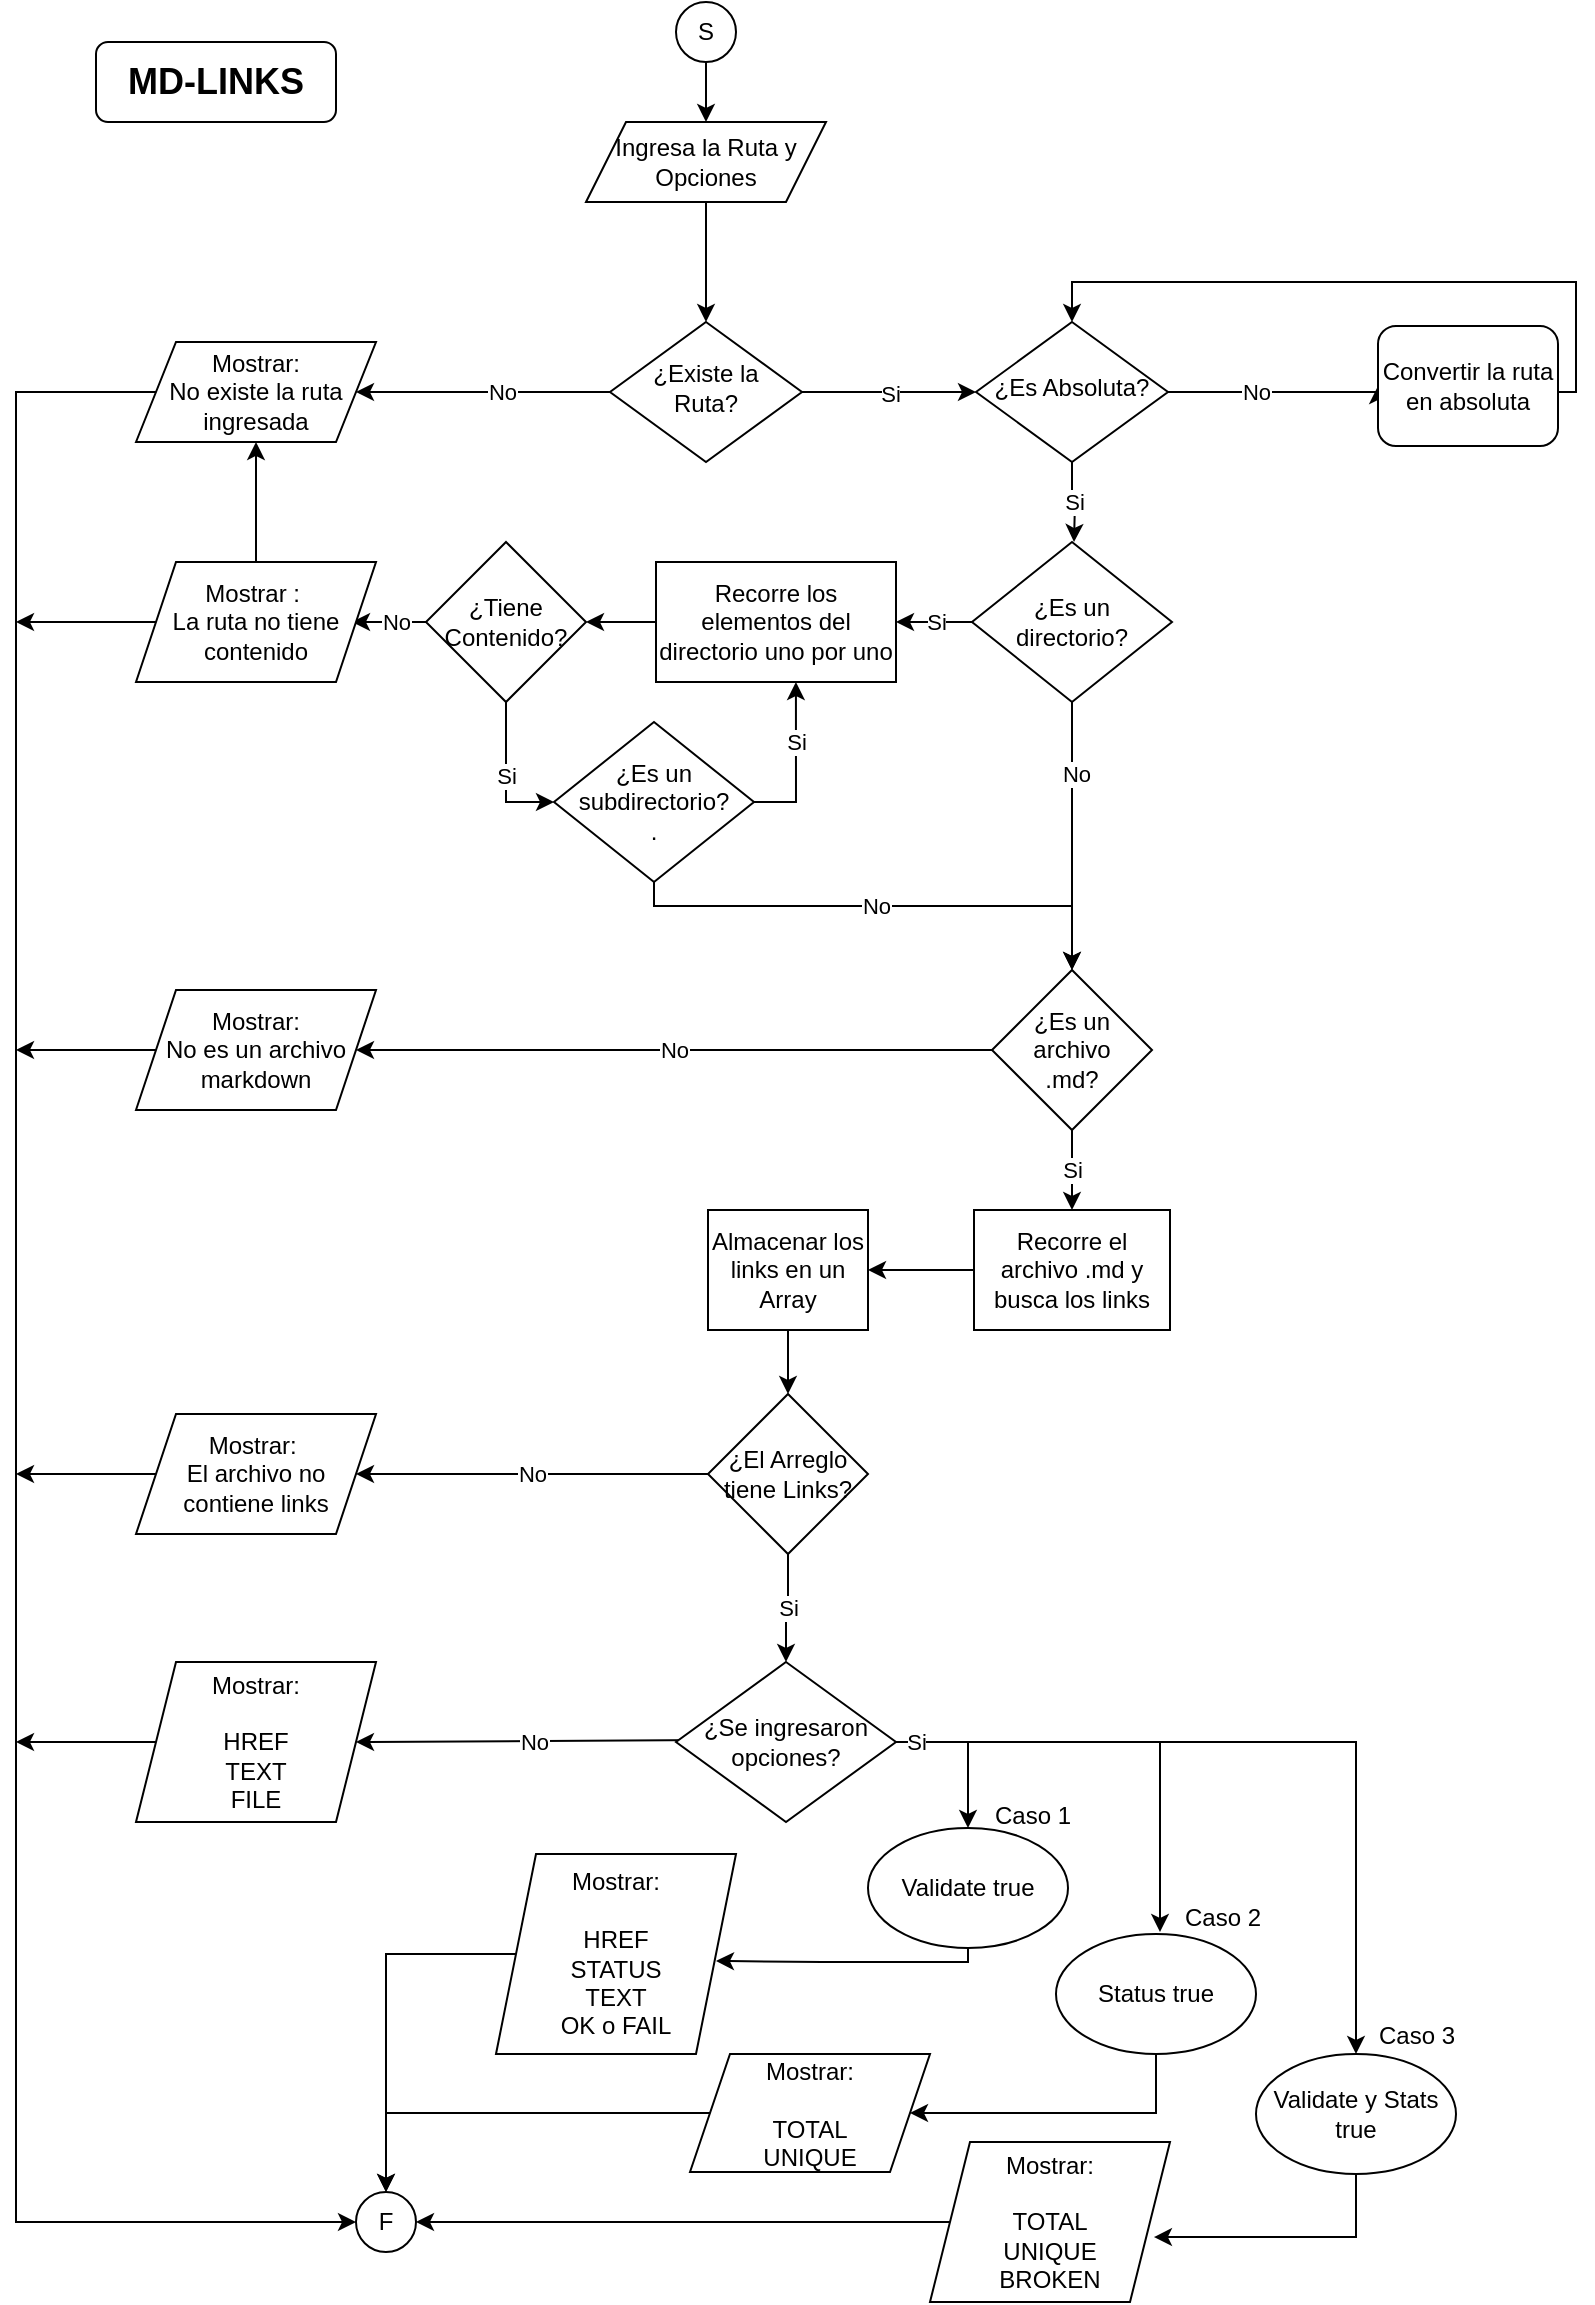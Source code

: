 <mxfile version="20.2.3" type="device"><diagram id="C5RBs43oDa-KdzZeNtuy" name="Page-1"><mxGraphModel dx="3407" dy="1385" grid="1" gridSize="10" guides="1" tooltips="1" connect="1" arrows="1" fold="1" page="1" pageScale="1" pageWidth="827" pageHeight="1169" math="0" shadow="0"><root><mxCell id="WIyWlLk6GJQsqaUBKTNV-0"/><mxCell id="WIyWlLk6GJQsqaUBKTNV-1" parent="WIyWlLk6GJQsqaUBKTNV-0"/><mxCell id="WIyWlLk6GJQsqaUBKTNV-3" value="&lt;font style=&quot;font-size: 18px;&quot;&gt;&lt;b&gt;MD-LINKS&lt;/b&gt;&lt;/font&gt;" style="rounded=1;whiteSpace=wrap;html=1;fontSize=12;glass=0;strokeWidth=1;shadow=0;" parent="WIyWlLk6GJQsqaUBKTNV-1" vertex="1"><mxGeometry x="60" y="30" width="120" height="40" as="geometry"/></mxCell><mxCell id="R_PLA0tTAfF_nSEwBDOq-20" value="Si" style="edgeStyle=orthogonalEdgeStyle;rounded=0;orthogonalLoop=1;jettySize=auto;html=1;exitX=1;exitY=0.5;exitDx=0;exitDy=0;" edge="1" parent="WIyWlLk6GJQsqaUBKTNV-1" source="WIyWlLk6GJQsqaUBKTNV-6"><mxGeometry relative="1" as="geometry"><mxPoint x="500" y="205" as="targetPoint"/></mxGeometry></mxCell><mxCell id="R_PLA0tTAfF_nSEwBDOq-25" value="No" style="edgeStyle=orthogonalEdgeStyle;rounded=0;orthogonalLoop=1;jettySize=auto;html=1;" edge="1" parent="WIyWlLk6GJQsqaUBKTNV-1" source="WIyWlLk6GJQsqaUBKTNV-6" target="R_PLA0tTAfF_nSEwBDOq-9"><mxGeometry x="-0.149" relative="1" as="geometry"><mxPoint as="offset"/></mxGeometry></mxCell><mxCell id="WIyWlLk6GJQsqaUBKTNV-6" value="¿Existe la&lt;br&gt;Ruta?" style="rhombus;whiteSpace=wrap;html=1;shadow=0;fontFamily=Helvetica;fontSize=12;align=center;strokeWidth=1;spacing=6;spacingTop=-4;" parent="WIyWlLk6GJQsqaUBKTNV-1" vertex="1"><mxGeometry x="317" y="170" width="96" height="70" as="geometry"/></mxCell><mxCell id="R_PLA0tTAfF_nSEwBDOq-3" style="edgeStyle=orthogonalEdgeStyle;rounded=0;orthogonalLoop=1;jettySize=auto;html=1;" edge="1" parent="WIyWlLk6GJQsqaUBKTNV-1" source="R_PLA0tTAfF_nSEwBDOq-0" target="R_PLA0tTAfF_nSEwBDOq-1"><mxGeometry relative="1" as="geometry"/></mxCell><mxCell id="R_PLA0tTAfF_nSEwBDOq-0" value="S" style="ellipse;whiteSpace=wrap;html=1;aspect=fixed;" vertex="1" parent="WIyWlLk6GJQsqaUBKTNV-1"><mxGeometry x="350" y="10" width="30" height="30" as="geometry"/></mxCell><mxCell id="R_PLA0tTAfF_nSEwBDOq-4" style="edgeStyle=orthogonalEdgeStyle;rounded=0;orthogonalLoop=1;jettySize=auto;html=1;entryX=0.5;entryY=0;entryDx=0;entryDy=0;" edge="1" parent="WIyWlLk6GJQsqaUBKTNV-1" source="R_PLA0tTAfF_nSEwBDOq-1" target="WIyWlLk6GJQsqaUBKTNV-6"><mxGeometry relative="1" as="geometry"/></mxCell><mxCell id="R_PLA0tTAfF_nSEwBDOq-1" value="Ingresa la Ruta y Opciones" style="shape=parallelogram;perimeter=parallelogramPerimeter;whiteSpace=wrap;html=1;fixedSize=1;" vertex="1" parent="WIyWlLk6GJQsqaUBKTNV-1"><mxGeometry x="305" y="70" width="120" height="40" as="geometry"/></mxCell><mxCell id="R_PLA0tTAfF_nSEwBDOq-132" style="edgeStyle=orthogonalEdgeStyle;rounded=0;orthogonalLoop=1;jettySize=auto;html=1;entryX=0;entryY=0.5;entryDx=0;entryDy=0;" edge="1" parent="WIyWlLk6GJQsqaUBKTNV-1" source="R_PLA0tTAfF_nSEwBDOq-9" target="R_PLA0tTAfF_nSEwBDOq-99"><mxGeometry relative="1" as="geometry"><Array as="points"><mxPoint x="20" y="205"/><mxPoint x="20" y="1120"/></Array></mxGeometry></mxCell><mxCell id="R_PLA0tTAfF_nSEwBDOq-9" value="Mostrar:&lt;br&gt;No existe la ruta ingresada" style="shape=parallelogram;perimeter=parallelogramPerimeter;whiteSpace=wrap;html=1;fixedSize=1;" vertex="1" parent="WIyWlLk6GJQsqaUBKTNV-1"><mxGeometry x="80" y="180" width="120" height="50" as="geometry"/></mxCell><mxCell id="R_PLA0tTAfF_nSEwBDOq-22" style="edgeStyle=orthogonalEdgeStyle;rounded=0;orthogonalLoop=1;jettySize=auto;html=1;exitX=1;exitY=0.5;exitDx=0;exitDy=0;entryX=0;entryY=0.5;entryDx=0;entryDy=0;" edge="1" parent="WIyWlLk6GJQsqaUBKTNV-1" target="R_PLA0tTAfF_nSEwBDOq-26"><mxGeometry relative="1" as="geometry"><mxPoint x="680" y="201.0" as="targetPoint"/><mxPoint x="585.0" y="205" as="sourcePoint"/><Array as="points"><mxPoint x="701" y="205"/></Array></mxGeometry></mxCell><mxCell id="R_PLA0tTAfF_nSEwBDOq-23" value="No" style="edgeLabel;html=1;align=center;verticalAlign=middle;resizable=0;points=[];" vertex="1" connectable="0" parent="R_PLA0tTAfF_nSEwBDOq-22"><mxGeometry x="0.094" y="-1" relative="1" as="geometry"><mxPoint x="-10" y="-1" as="offset"/></mxGeometry></mxCell><mxCell id="R_PLA0tTAfF_nSEwBDOq-27" value="Si" style="edgeStyle=orthogonalEdgeStyle;rounded=0;orthogonalLoop=1;jettySize=auto;html=1;exitX=0.5;exitY=1;exitDx=0;exitDy=0;" edge="1" parent="WIyWlLk6GJQsqaUBKTNV-1" source="R_PLA0tTAfF_nSEwBDOq-21"><mxGeometry relative="1" as="geometry"><mxPoint x="549" y="280" as="targetPoint"/></mxGeometry></mxCell><mxCell id="R_PLA0tTAfF_nSEwBDOq-21" value="¿Es Absoluta?" style="rhombus;whiteSpace=wrap;html=1;shadow=0;fontFamily=Helvetica;fontSize=12;align=center;strokeWidth=1;spacing=6;spacingTop=-4;" vertex="1" parent="WIyWlLk6GJQsqaUBKTNV-1"><mxGeometry x="500" y="170" width="96" height="70" as="geometry"/></mxCell><mxCell id="R_PLA0tTAfF_nSEwBDOq-31" style="edgeStyle=orthogonalEdgeStyle;rounded=0;orthogonalLoop=1;jettySize=auto;html=1;exitX=1;exitY=0.5;exitDx=0;exitDy=0;" edge="1" parent="WIyWlLk6GJQsqaUBKTNV-1" source="R_PLA0tTAfF_nSEwBDOq-26" target="R_PLA0tTAfF_nSEwBDOq-21"><mxGeometry relative="1" as="geometry"><Array as="points"><mxPoint x="770" y="205"/><mxPoint x="800" y="205"/><mxPoint x="800" y="150"/><mxPoint x="548" y="150"/></Array></mxGeometry></mxCell><mxCell id="R_PLA0tTAfF_nSEwBDOq-26" value="Convertir la ruta en absoluta" style="rounded=1;whiteSpace=wrap;html=1;" vertex="1" parent="WIyWlLk6GJQsqaUBKTNV-1"><mxGeometry x="701" y="172" width="90" height="60" as="geometry"/></mxCell><mxCell id="R_PLA0tTAfF_nSEwBDOq-34" value="Si" style="edgeStyle=orthogonalEdgeStyle;rounded=0;orthogonalLoop=1;jettySize=auto;html=1;" edge="1" parent="WIyWlLk6GJQsqaUBKTNV-1" source="R_PLA0tTAfF_nSEwBDOq-28" target="R_PLA0tTAfF_nSEwBDOq-33"><mxGeometry x="0.048" relative="1" as="geometry"><mxPoint as="offset"/></mxGeometry></mxCell><mxCell id="R_PLA0tTAfF_nSEwBDOq-42" value="No" style="edgeStyle=orthogonalEdgeStyle;rounded=0;orthogonalLoop=1;jettySize=auto;html=1;" edge="1" parent="WIyWlLk6GJQsqaUBKTNV-1" source="R_PLA0tTAfF_nSEwBDOq-28" target="R_PLA0tTAfF_nSEwBDOq-44"><mxGeometry x="-0.467" y="2" relative="1" as="geometry"><mxPoint x="548" y="510" as="targetPoint"/><mxPoint as="offset"/></mxGeometry></mxCell><mxCell id="R_PLA0tTAfF_nSEwBDOq-28" value="¿Es un &lt;br&gt;directorio?" style="rhombus;whiteSpace=wrap;html=1;" vertex="1" parent="WIyWlLk6GJQsqaUBKTNV-1"><mxGeometry x="498" y="280" width="100" height="80" as="geometry"/></mxCell><mxCell id="R_PLA0tTAfF_nSEwBDOq-36" value="" style="edgeStyle=orthogonalEdgeStyle;rounded=0;orthogonalLoop=1;jettySize=auto;html=1;" edge="1" parent="WIyWlLk6GJQsqaUBKTNV-1" source="R_PLA0tTAfF_nSEwBDOq-33" target="R_PLA0tTAfF_nSEwBDOq-35"><mxGeometry relative="1" as="geometry"/></mxCell><mxCell id="R_PLA0tTAfF_nSEwBDOq-33" value="Recorre los elementos del directorio uno por uno" style="whiteSpace=wrap;html=1;" vertex="1" parent="WIyWlLk6GJQsqaUBKTNV-1"><mxGeometry x="340" y="290" width="120" height="60" as="geometry"/></mxCell><mxCell id="R_PLA0tTAfF_nSEwBDOq-38" value="" style="edgeStyle=orthogonalEdgeStyle;rounded=0;orthogonalLoop=1;jettySize=auto;html=1;" edge="1" parent="WIyWlLk6GJQsqaUBKTNV-1" source="R_PLA0tTAfF_nSEwBDOq-35" target="R_PLA0tTAfF_nSEwBDOq-9"><mxGeometry relative="1" as="geometry"/></mxCell><mxCell id="R_PLA0tTAfF_nSEwBDOq-39" value="No" style="edgeStyle=orthogonalEdgeStyle;rounded=0;orthogonalLoop=1;jettySize=auto;html=1;entryX=1;entryY=0.5;entryDx=0;entryDy=0;" edge="1" parent="WIyWlLk6GJQsqaUBKTNV-1"><mxGeometry x="-0.257" relative="1" as="geometry"><mxPoint x="223.0" y="320.0" as="sourcePoint"/><mxPoint x="188" y="320" as="targetPoint"/><mxPoint as="offset"/></mxGeometry></mxCell><mxCell id="R_PLA0tTAfF_nSEwBDOq-40" value="Si" style="edgeStyle=orthogonalEdgeStyle;rounded=0;orthogonalLoop=1;jettySize=auto;html=1;entryX=0;entryY=0.5;entryDx=0;entryDy=0;" edge="1" parent="WIyWlLk6GJQsqaUBKTNV-1" source="R_PLA0tTAfF_nSEwBDOq-35" target="R_PLA0tTAfF_nSEwBDOq-41"><mxGeometry relative="1" as="geometry"><mxPoint x="265" y="410" as="targetPoint"/></mxGeometry></mxCell><mxCell id="R_PLA0tTAfF_nSEwBDOq-35" value="¿Tiene Contenido?" style="rhombus;whiteSpace=wrap;html=1;" vertex="1" parent="WIyWlLk6GJQsqaUBKTNV-1"><mxGeometry x="225" y="280" width="80" height="80" as="geometry"/></mxCell><mxCell id="R_PLA0tTAfF_nSEwBDOq-136" style="edgeStyle=orthogonalEdgeStyle;rounded=0;orthogonalLoop=1;jettySize=auto;html=1;" edge="1" parent="WIyWlLk6GJQsqaUBKTNV-1" source="R_PLA0tTAfF_nSEwBDOq-37"><mxGeometry relative="1" as="geometry"><mxPoint x="20" y="320" as="targetPoint"/></mxGeometry></mxCell><mxCell id="R_PLA0tTAfF_nSEwBDOq-37" value="Mostrar :&amp;nbsp;&lt;br&gt;La ruta no tiene contenido" style="shape=parallelogram;perimeter=parallelogramPerimeter;whiteSpace=wrap;html=1;fixedSize=1;" vertex="1" parent="WIyWlLk6GJQsqaUBKTNV-1"><mxGeometry x="80" y="290" width="120" height="60" as="geometry"/></mxCell><mxCell id="R_PLA0tTAfF_nSEwBDOq-49" value="Si" style="edgeStyle=orthogonalEdgeStyle;rounded=0;orthogonalLoop=1;jettySize=auto;html=1;entryX=0.583;entryY=1;entryDx=0;entryDy=0;entryPerimeter=0;exitX=1;exitY=0.5;exitDx=0;exitDy=0;" edge="1" parent="WIyWlLk6GJQsqaUBKTNV-1" source="R_PLA0tTAfF_nSEwBDOq-41" target="R_PLA0tTAfF_nSEwBDOq-33"><mxGeometry x="0.259" relative="1" as="geometry"><Array as="points"><mxPoint x="410" y="410"/></Array><mxPoint as="offset"/></mxGeometry></mxCell><mxCell id="R_PLA0tTAfF_nSEwBDOq-50" value="No" style="edgeStyle=orthogonalEdgeStyle;rounded=0;orthogonalLoop=1;jettySize=auto;html=1;exitX=0.5;exitY=1;exitDx=0;exitDy=0;entryX=0.5;entryY=0;entryDx=0;entryDy=0;" edge="1" parent="WIyWlLk6GJQsqaUBKTNV-1" target="R_PLA0tTAfF_nSEwBDOq-44"><mxGeometry relative="1" as="geometry"><mxPoint x="339" y="442" as="sourcePoint"/><mxPoint x="548.0" y="495" as="targetPoint"/><Array as="points"><mxPoint x="339" y="462"/><mxPoint x="548" y="462"/></Array></mxGeometry></mxCell><mxCell id="R_PLA0tTAfF_nSEwBDOq-41" value="¿Es un subdirectorio?&lt;br&gt;." style="rhombus;whiteSpace=wrap;html=1;" vertex="1" parent="WIyWlLk6GJQsqaUBKTNV-1"><mxGeometry x="289" y="370" width="100" height="80" as="geometry"/></mxCell><mxCell id="R_PLA0tTAfF_nSEwBDOq-48" value="No" style="edgeStyle=orthogonalEdgeStyle;rounded=0;orthogonalLoop=1;jettySize=auto;html=1;entryX=1;entryY=0.5;entryDx=0;entryDy=0;" edge="1" parent="WIyWlLk6GJQsqaUBKTNV-1" source="R_PLA0tTAfF_nSEwBDOq-44" target="R_PLA0tTAfF_nSEwBDOq-47"><mxGeometry relative="1" as="geometry"><mxPoint x="215" y="534" as="targetPoint"/></mxGeometry></mxCell><mxCell id="R_PLA0tTAfF_nSEwBDOq-54" value="Si" style="edgeStyle=orthogonalEdgeStyle;rounded=0;orthogonalLoop=1;jettySize=auto;html=1;" edge="1" parent="WIyWlLk6GJQsqaUBKTNV-1" source="R_PLA0tTAfF_nSEwBDOq-44" target="R_PLA0tTAfF_nSEwBDOq-53"><mxGeometry relative="1" as="geometry"/></mxCell><mxCell id="R_PLA0tTAfF_nSEwBDOq-44" value="¿Es un archivo &lt;br&gt;.md?" style="rhombus;whiteSpace=wrap;html=1;" vertex="1" parent="WIyWlLk6GJQsqaUBKTNV-1"><mxGeometry x="508" y="494" width="80" height="80" as="geometry"/></mxCell><mxCell id="R_PLA0tTAfF_nSEwBDOq-135" style="edgeStyle=orthogonalEdgeStyle;rounded=0;orthogonalLoop=1;jettySize=auto;html=1;" edge="1" parent="WIyWlLk6GJQsqaUBKTNV-1" source="R_PLA0tTAfF_nSEwBDOq-47"><mxGeometry relative="1" as="geometry"><mxPoint x="20" y="534" as="targetPoint"/></mxGeometry></mxCell><mxCell id="R_PLA0tTAfF_nSEwBDOq-47" value="Mostrar:&lt;br&gt;No es un archivo&lt;br&gt;markdown" style="shape=parallelogram;perimeter=parallelogramPerimeter;whiteSpace=wrap;html=1;fixedSize=1;" vertex="1" parent="WIyWlLk6GJQsqaUBKTNV-1"><mxGeometry x="80" y="504" width="120" height="60" as="geometry"/></mxCell><mxCell id="R_PLA0tTAfF_nSEwBDOq-58" value="" style="edgeStyle=orthogonalEdgeStyle;rounded=0;orthogonalLoop=1;jettySize=auto;html=1;entryX=1;entryY=0.5;entryDx=0;entryDy=0;" edge="1" parent="WIyWlLk6GJQsqaUBKTNV-1" source="R_PLA0tTAfF_nSEwBDOq-53" target="R_PLA0tTAfF_nSEwBDOq-62"><mxGeometry relative="1" as="geometry"/></mxCell><mxCell id="R_PLA0tTAfF_nSEwBDOq-53" value="Recorre el archivo .md y busca los links" style="whiteSpace=wrap;html=1;" vertex="1" parent="WIyWlLk6GJQsqaUBKTNV-1"><mxGeometry x="499" y="614" width="98" height="60" as="geometry"/></mxCell><mxCell id="R_PLA0tTAfF_nSEwBDOq-134" style="edgeStyle=orthogonalEdgeStyle;rounded=0;orthogonalLoop=1;jettySize=auto;html=1;" edge="1" parent="WIyWlLk6GJQsqaUBKTNV-1" source="R_PLA0tTAfF_nSEwBDOq-60"><mxGeometry relative="1" as="geometry"><mxPoint x="20" y="746" as="targetPoint"/></mxGeometry></mxCell><mxCell id="R_PLA0tTAfF_nSEwBDOq-60" value="Mostrar:&amp;nbsp;&lt;br&gt;El archivo no contiene links" style="shape=parallelogram;perimeter=parallelogramPerimeter;whiteSpace=wrap;html=1;fixedSize=1;" vertex="1" parent="WIyWlLk6GJQsqaUBKTNV-1"><mxGeometry x="80" y="716" width="120" height="60" as="geometry"/></mxCell><mxCell id="R_PLA0tTAfF_nSEwBDOq-66" value="" style="edgeStyle=orthogonalEdgeStyle;rounded=0;orthogonalLoop=1;jettySize=auto;html=1;" edge="1" parent="WIyWlLk6GJQsqaUBKTNV-1" source="R_PLA0tTAfF_nSEwBDOq-62" target="R_PLA0tTAfF_nSEwBDOq-65"><mxGeometry relative="1" as="geometry"/></mxCell><mxCell id="R_PLA0tTAfF_nSEwBDOq-62" value="Almacenar los links en un Array" style="whiteSpace=wrap;html=1;" vertex="1" parent="WIyWlLk6GJQsqaUBKTNV-1"><mxGeometry x="366" y="614" width="80" height="60" as="geometry"/></mxCell><mxCell id="R_PLA0tTAfF_nSEwBDOq-68" value="No" style="edgeStyle=orthogonalEdgeStyle;rounded=0;orthogonalLoop=1;jettySize=auto;html=1;entryX=1;entryY=0.5;entryDx=0;entryDy=0;" edge="1" parent="WIyWlLk6GJQsqaUBKTNV-1" source="R_PLA0tTAfF_nSEwBDOq-65" target="R_PLA0tTAfF_nSEwBDOq-60"><mxGeometry relative="1" as="geometry"><mxPoint x="261" y="746" as="targetPoint"/></mxGeometry></mxCell><mxCell id="R_PLA0tTAfF_nSEwBDOq-70" value="Si" style="edgeStyle=orthogonalEdgeStyle;rounded=0;orthogonalLoop=1;jettySize=auto;html=1;" edge="1" parent="WIyWlLk6GJQsqaUBKTNV-1" source="R_PLA0tTAfF_nSEwBDOq-65" target="R_PLA0tTAfF_nSEwBDOq-69"><mxGeometry relative="1" as="geometry"/></mxCell><mxCell id="R_PLA0tTAfF_nSEwBDOq-65" value="¿El Arreglo tiene Links?" style="rhombus;whiteSpace=wrap;html=1;" vertex="1" parent="WIyWlLk6GJQsqaUBKTNV-1"><mxGeometry x="366" y="706" width="80" height="80" as="geometry"/></mxCell><mxCell id="R_PLA0tTAfF_nSEwBDOq-73" value="No" style="edgeStyle=orthogonalEdgeStyle;rounded=0;orthogonalLoop=1;jettySize=auto;html=1;entryX=1;entryY=0.5;entryDx=0;entryDy=0;" edge="1" parent="WIyWlLk6GJQsqaUBKTNV-1" target="R_PLA0tTAfF_nSEwBDOq-72"><mxGeometry relative="1" as="geometry"><mxPoint x="367" y="879" as="sourcePoint"/><mxPoint x="306" y="930" as="targetPoint"/></mxGeometry></mxCell><mxCell id="R_PLA0tTAfF_nSEwBDOq-88" style="edgeStyle=orthogonalEdgeStyle;rounded=0;orthogonalLoop=1;jettySize=auto;html=1;exitX=1;exitY=0.5;exitDx=0;exitDy=0;" edge="1" parent="WIyWlLk6GJQsqaUBKTNV-1" source="R_PLA0tTAfF_nSEwBDOq-69"><mxGeometry relative="1" as="geometry"><mxPoint x="592" y="975" as="targetPoint"/><mxPoint x="452" y="865" as="sourcePoint"/><Array as="points"><mxPoint x="592" y="880"/></Array></mxGeometry></mxCell><mxCell id="R_PLA0tTAfF_nSEwBDOq-103" value="" style="edgeStyle=orthogonalEdgeStyle;rounded=0;orthogonalLoop=1;jettySize=auto;html=1;" edge="1" parent="WIyWlLk6GJQsqaUBKTNV-1" source="R_PLA0tTAfF_nSEwBDOq-69" target="R_PLA0tTAfF_nSEwBDOq-102"><mxGeometry relative="1" as="geometry"/></mxCell><mxCell id="R_PLA0tTAfF_nSEwBDOq-121" value="Si" style="edgeStyle=orthogonalEdgeStyle;rounded=0;orthogonalLoop=1;jettySize=auto;html=1;exitX=1;exitY=0.5;exitDx=0;exitDy=0;entryX=0.5;entryY=0;entryDx=0;entryDy=0;" edge="1" parent="WIyWlLk6GJQsqaUBKTNV-1" source="R_PLA0tTAfF_nSEwBDOq-69" target="R_PLA0tTAfF_nSEwBDOq-120"><mxGeometry x="-0.747" relative="1" as="geometry"><mxPoint as="offset"/></mxGeometry></mxCell><mxCell id="R_PLA0tTAfF_nSEwBDOq-69" value="¿Se ingresaron opciones?" style="rhombus;whiteSpace=wrap;html=1;" vertex="1" parent="WIyWlLk6GJQsqaUBKTNV-1"><mxGeometry x="350" y="840" width="110" height="80" as="geometry"/></mxCell><mxCell id="R_PLA0tTAfF_nSEwBDOq-133" style="edgeStyle=orthogonalEdgeStyle;rounded=0;orthogonalLoop=1;jettySize=auto;html=1;" edge="1" parent="WIyWlLk6GJQsqaUBKTNV-1" source="R_PLA0tTAfF_nSEwBDOq-72"><mxGeometry relative="1" as="geometry"><mxPoint x="20" y="880" as="targetPoint"/></mxGeometry></mxCell><mxCell id="R_PLA0tTAfF_nSEwBDOq-72" value="Mostrar:&lt;br&gt;&lt;br&gt;HREF&lt;br&gt;TEXT&lt;br&gt;FILE" style="shape=parallelogram;perimeter=parallelogramPerimeter;whiteSpace=wrap;html=1;fixedSize=1;" vertex="1" parent="WIyWlLk6GJQsqaUBKTNV-1"><mxGeometry x="80" y="840" width="120" height="80" as="geometry"/></mxCell><mxCell id="R_PLA0tTAfF_nSEwBDOq-91" value="Caso 1" style="text;html=1;align=center;verticalAlign=middle;resizable=0;points=[];autosize=1;strokeColor=none;fillColor=none;" vertex="1" parent="WIyWlLk6GJQsqaUBKTNV-1"><mxGeometry x="498" y="902" width="60" height="30" as="geometry"/></mxCell><mxCell id="R_PLA0tTAfF_nSEwBDOq-92" value="Caso 2" style="text;html=1;align=center;verticalAlign=middle;resizable=0;points=[];autosize=1;strokeColor=none;fillColor=none;" vertex="1" parent="WIyWlLk6GJQsqaUBKTNV-1"><mxGeometry x="593" y="953" width="60" height="30" as="geometry"/></mxCell><mxCell id="R_PLA0tTAfF_nSEwBDOq-96" value="Caso 3" style="text;html=1;align=center;verticalAlign=middle;resizable=0;points=[];autosize=1;strokeColor=none;fillColor=none;" vertex="1" parent="WIyWlLk6GJQsqaUBKTNV-1"><mxGeometry x="690" y="1012" width="60" height="30" as="geometry"/></mxCell><mxCell id="R_PLA0tTAfF_nSEwBDOq-99" value="F" style="ellipse;whiteSpace=wrap;html=1;aspect=fixed;" vertex="1" parent="WIyWlLk6GJQsqaUBKTNV-1"><mxGeometry x="190" y="1105" width="30" height="30" as="geometry"/></mxCell><mxCell id="R_PLA0tTAfF_nSEwBDOq-110" style="edgeStyle=orthogonalEdgeStyle;rounded=0;orthogonalLoop=1;jettySize=auto;html=1;entryX=1;entryY=0.5;entryDx=0;entryDy=0;" edge="1" parent="WIyWlLk6GJQsqaUBKTNV-1" source="R_PLA0tTAfF_nSEwBDOq-100" target="R_PLA0tTAfF_nSEwBDOq-99"><mxGeometry relative="1" as="geometry"/></mxCell><mxCell id="R_PLA0tTAfF_nSEwBDOq-100" value="Mostrar:&lt;br&gt;&lt;br&gt;TOTAL&lt;br&gt;UNIQUE&lt;br&gt;BROKEN" style="shape=parallelogram;perimeter=parallelogramPerimeter;whiteSpace=wrap;html=1;fixedSize=1;" vertex="1" parent="WIyWlLk6GJQsqaUBKTNV-1"><mxGeometry x="477" y="1080" width="120" height="80" as="geometry"/></mxCell><mxCell id="R_PLA0tTAfF_nSEwBDOq-109" style="edgeStyle=orthogonalEdgeStyle;rounded=0;orthogonalLoop=1;jettySize=auto;html=1;entryX=0.933;entryY=0.594;entryDx=0;entryDy=0;entryPerimeter=0;" edge="1" parent="WIyWlLk6GJQsqaUBKTNV-1" source="R_PLA0tTAfF_nSEwBDOq-102" target="R_PLA0tTAfF_nSEwBDOq-100"><mxGeometry relative="1" as="geometry"><Array as="points"><mxPoint x="690" y="1128"/></Array></mxGeometry></mxCell><mxCell id="R_PLA0tTAfF_nSEwBDOq-102" value="Validate y Stats true" style="ellipse;whiteSpace=wrap;html=1;" vertex="1" parent="WIyWlLk6GJQsqaUBKTNV-1"><mxGeometry x="640" y="1036" width="100" height="60" as="geometry"/></mxCell><mxCell id="R_PLA0tTAfF_nSEwBDOq-116" style="edgeStyle=orthogonalEdgeStyle;rounded=0;orthogonalLoop=1;jettySize=auto;html=1;exitX=0.5;exitY=1;exitDx=0;exitDy=0;entryX=1;entryY=0.5;entryDx=0;entryDy=0;" edge="1" parent="WIyWlLk6GJQsqaUBKTNV-1" source="R_PLA0tTAfF_nSEwBDOq-111" target="R_PLA0tTAfF_nSEwBDOq-117"><mxGeometry relative="1" as="geometry"><mxPoint x="450" y="1021" as="targetPoint"/><Array as="points"><mxPoint x="590" y="1066"/></Array></mxGeometry></mxCell><mxCell id="R_PLA0tTAfF_nSEwBDOq-111" value="Status true" style="ellipse;whiteSpace=wrap;html=1;" vertex="1" parent="WIyWlLk6GJQsqaUBKTNV-1"><mxGeometry x="540" y="976" width="100" height="60" as="geometry"/></mxCell><mxCell id="R_PLA0tTAfF_nSEwBDOq-118" style="edgeStyle=orthogonalEdgeStyle;rounded=0;orthogonalLoop=1;jettySize=auto;html=1;entryX=0.5;entryY=0;entryDx=0;entryDy=0;" edge="1" parent="WIyWlLk6GJQsqaUBKTNV-1" source="R_PLA0tTAfF_nSEwBDOq-117" target="R_PLA0tTAfF_nSEwBDOq-99"><mxGeometry relative="1" as="geometry"/></mxCell><mxCell id="R_PLA0tTAfF_nSEwBDOq-117" value="Mostrar:&lt;br&gt;&lt;br&gt;TOTAL&lt;br&gt;UNIQUE" style="shape=parallelogram;perimeter=parallelogramPerimeter;whiteSpace=wrap;html=1;fixedSize=1;" vertex="1" parent="WIyWlLk6GJQsqaUBKTNV-1"><mxGeometry x="357" y="1036" width="120" height="59" as="geometry"/></mxCell><mxCell id="R_PLA0tTAfF_nSEwBDOq-126" style="edgeStyle=orthogonalEdgeStyle;rounded=0;orthogonalLoop=1;jettySize=auto;html=1;exitX=0.5;exitY=1;exitDx=0;exitDy=0;entryX=1;entryY=0.5;entryDx=0;entryDy=0;" edge="1" parent="WIyWlLk6GJQsqaUBKTNV-1" source="R_PLA0tTAfF_nSEwBDOq-120"><mxGeometry relative="1" as="geometry"><mxPoint x="370" y="989.5" as="targetPoint"/><Array as="points"><mxPoint x="496" y="990"/><mxPoint x="423" y="990"/></Array></mxGeometry></mxCell><mxCell id="R_PLA0tTAfF_nSEwBDOq-120" value="Validate true" style="ellipse;whiteSpace=wrap;html=1;" vertex="1" parent="WIyWlLk6GJQsqaUBKTNV-1"><mxGeometry x="446" y="923" width="100" height="60" as="geometry"/></mxCell><mxCell id="R_PLA0tTAfF_nSEwBDOq-130" style="edgeStyle=orthogonalEdgeStyle;rounded=0;orthogonalLoop=1;jettySize=auto;html=1;exitX=0;exitY=0.5;exitDx=0;exitDy=0;entryX=0.5;entryY=0;entryDx=0;entryDy=0;" edge="1" parent="WIyWlLk6GJQsqaUBKTNV-1" source="R_PLA0tTAfF_nSEwBDOq-129" target="R_PLA0tTAfF_nSEwBDOq-99"><mxGeometry relative="1" as="geometry"/></mxCell><mxCell id="R_PLA0tTAfF_nSEwBDOq-129" value="Mostrar:&lt;br&gt;&lt;br&gt;HREF&lt;br&gt;STATUS&lt;br&gt;TEXT&lt;br&gt;OK o FAIL" style="shape=parallelogram;perimeter=parallelogramPerimeter;whiteSpace=wrap;html=1;fixedSize=1;" vertex="1" parent="WIyWlLk6GJQsqaUBKTNV-1"><mxGeometry x="260" y="936" width="120" height="100" as="geometry"/></mxCell></root></mxGraphModel></diagram></mxfile>